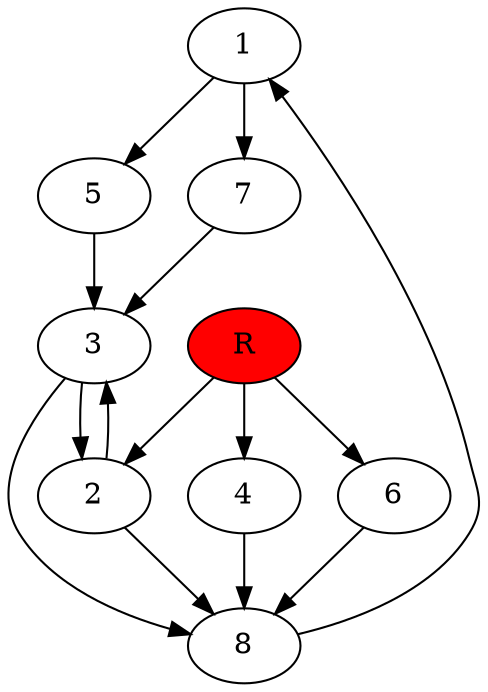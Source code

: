 digraph prb22441 {
	1
	2
	3
	4
	5
	6
	7
	8
	R [fillcolor="#ff0000" style=filled]
	1 -> 5
	1 -> 7
	2 -> 3
	2 -> 8
	3 -> 2
	3 -> 8
	4 -> 8
	5 -> 3
	6 -> 8
	7 -> 3
	8 -> 1
	R -> 2
	R -> 4
	R -> 6
}
